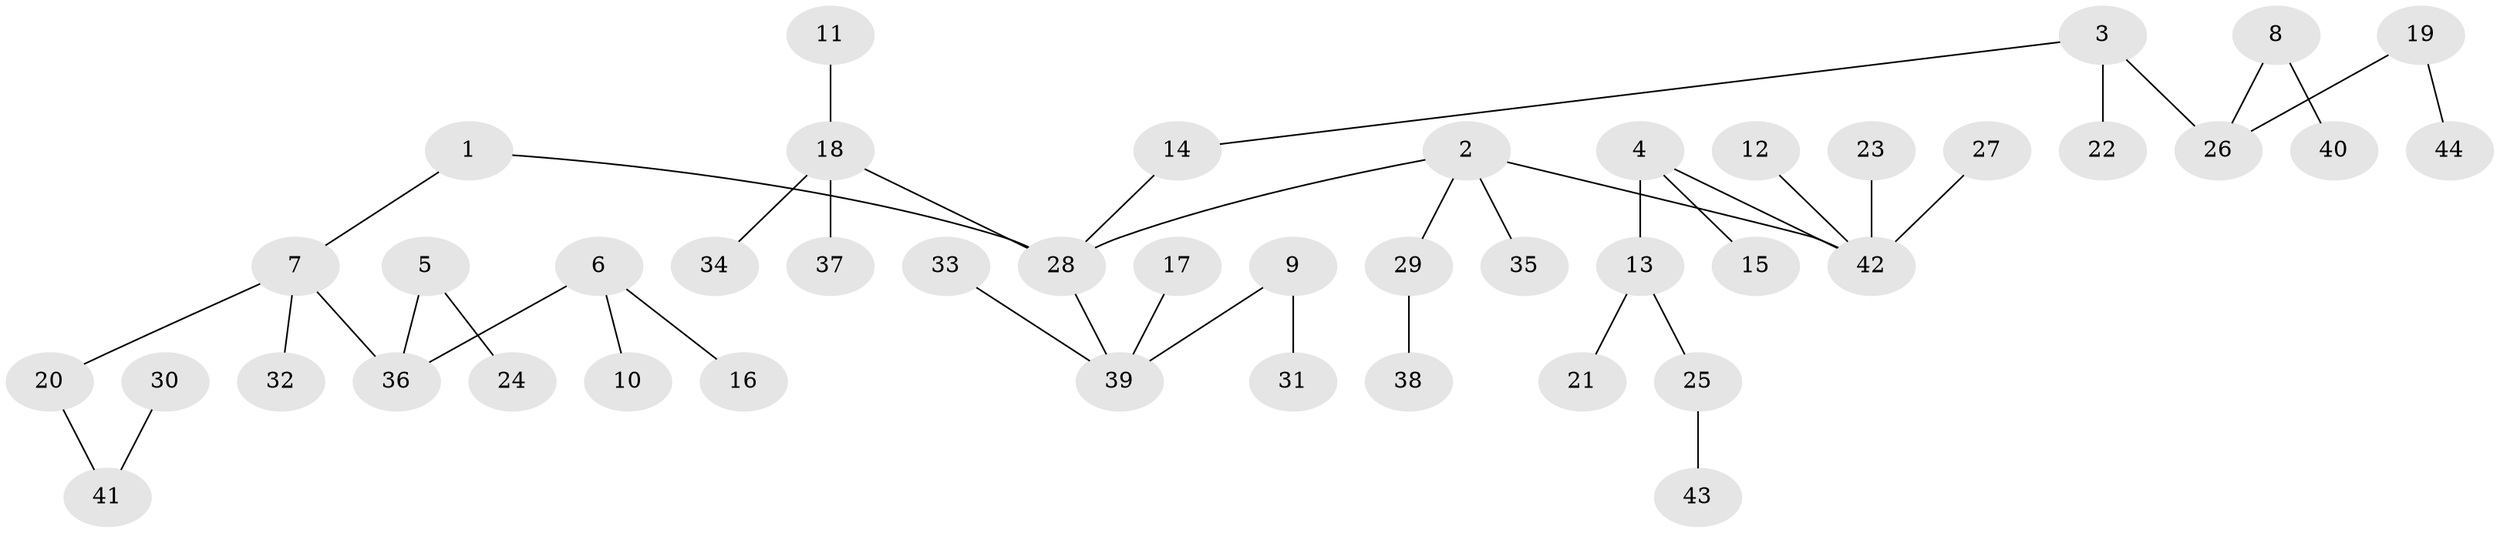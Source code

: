// original degree distribution, {6: 0.022727272727272728, 5: 0.06818181818181818, 4: 0.045454545454545456, 1: 0.45454545454545453, 2: 0.36363636363636365, 3: 0.045454545454545456}
// Generated by graph-tools (version 1.1) at 2025/02/03/09/25 03:02:20]
// undirected, 44 vertices, 43 edges
graph export_dot {
graph [start="1"]
  node [color=gray90,style=filled];
  1;
  2;
  3;
  4;
  5;
  6;
  7;
  8;
  9;
  10;
  11;
  12;
  13;
  14;
  15;
  16;
  17;
  18;
  19;
  20;
  21;
  22;
  23;
  24;
  25;
  26;
  27;
  28;
  29;
  30;
  31;
  32;
  33;
  34;
  35;
  36;
  37;
  38;
  39;
  40;
  41;
  42;
  43;
  44;
  1 -- 7 [weight=1.0];
  1 -- 28 [weight=1.0];
  2 -- 28 [weight=1.0];
  2 -- 29 [weight=1.0];
  2 -- 35 [weight=1.0];
  2 -- 42 [weight=1.0];
  3 -- 14 [weight=1.0];
  3 -- 22 [weight=1.0];
  3 -- 26 [weight=1.0];
  4 -- 13 [weight=1.0];
  4 -- 15 [weight=1.0];
  4 -- 42 [weight=1.0];
  5 -- 24 [weight=1.0];
  5 -- 36 [weight=1.0];
  6 -- 10 [weight=1.0];
  6 -- 16 [weight=1.0];
  6 -- 36 [weight=1.0];
  7 -- 20 [weight=1.0];
  7 -- 32 [weight=1.0];
  7 -- 36 [weight=1.0];
  8 -- 26 [weight=1.0];
  8 -- 40 [weight=1.0];
  9 -- 31 [weight=1.0];
  9 -- 39 [weight=1.0];
  11 -- 18 [weight=1.0];
  12 -- 42 [weight=1.0];
  13 -- 21 [weight=1.0];
  13 -- 25 [weight=1.0];
  14 -- 28 [weight=1.0];
  17 -- 39 [weight=1.0];
  18 -- 28 [weight=1.0];
  18 -- 34 [weight=1.0];
  18 -- 37 [weight=1.0];
  19 -- 26 [weight=1.0];
  19 -- 44 [weight=1.0];
  20 -- 41 [weight=1.0];
  23 -- 42 [weight=1.0];
  25 -- 43 [weight=1.0];
  27 -- 42 [weight=1.0];
  28 -- 39 [weight=1.0];
  29 -- 38 [weight=1.0];
  30 -- 41 [weight=1.0];
  33 -- 39 [weight=1.0];
}
